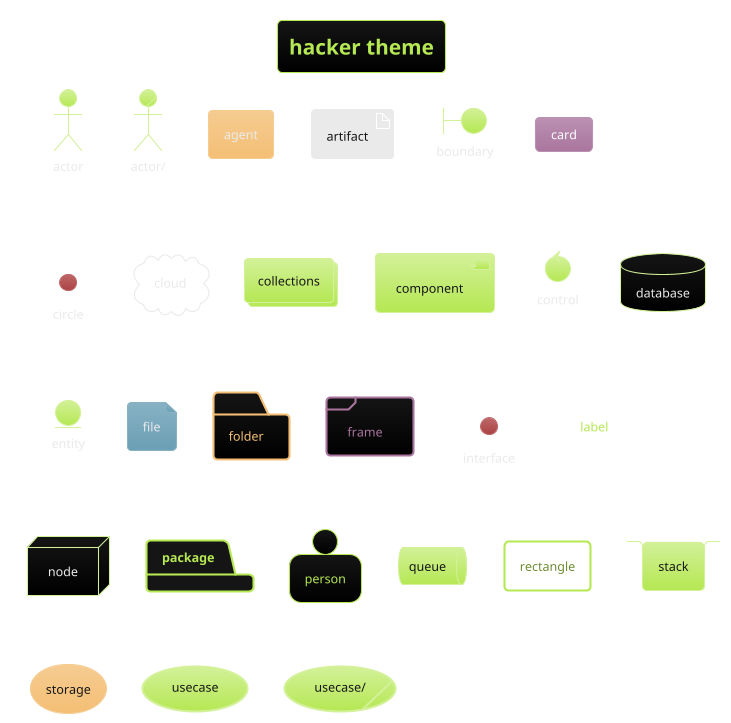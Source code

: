 ' Do not edit
' Theme Gallery
' autogenerated by script
'
@startuml
!theme hacker
title hacker theme
actor actor
actor/ "actor/"
agent agent
artifact artifact
boundary boundary
card card
circle circle
cloud cloud
collections collections
component component
control control
database database
entity entity
file file
folder folder
frame frame
'hexagon hexagon
interface interface
label label
node node
package package
person person
queue queue
rectangle rectangle
stack stack
storage storage
usecase usecase
usecase/ "usecase/"
@enduml

